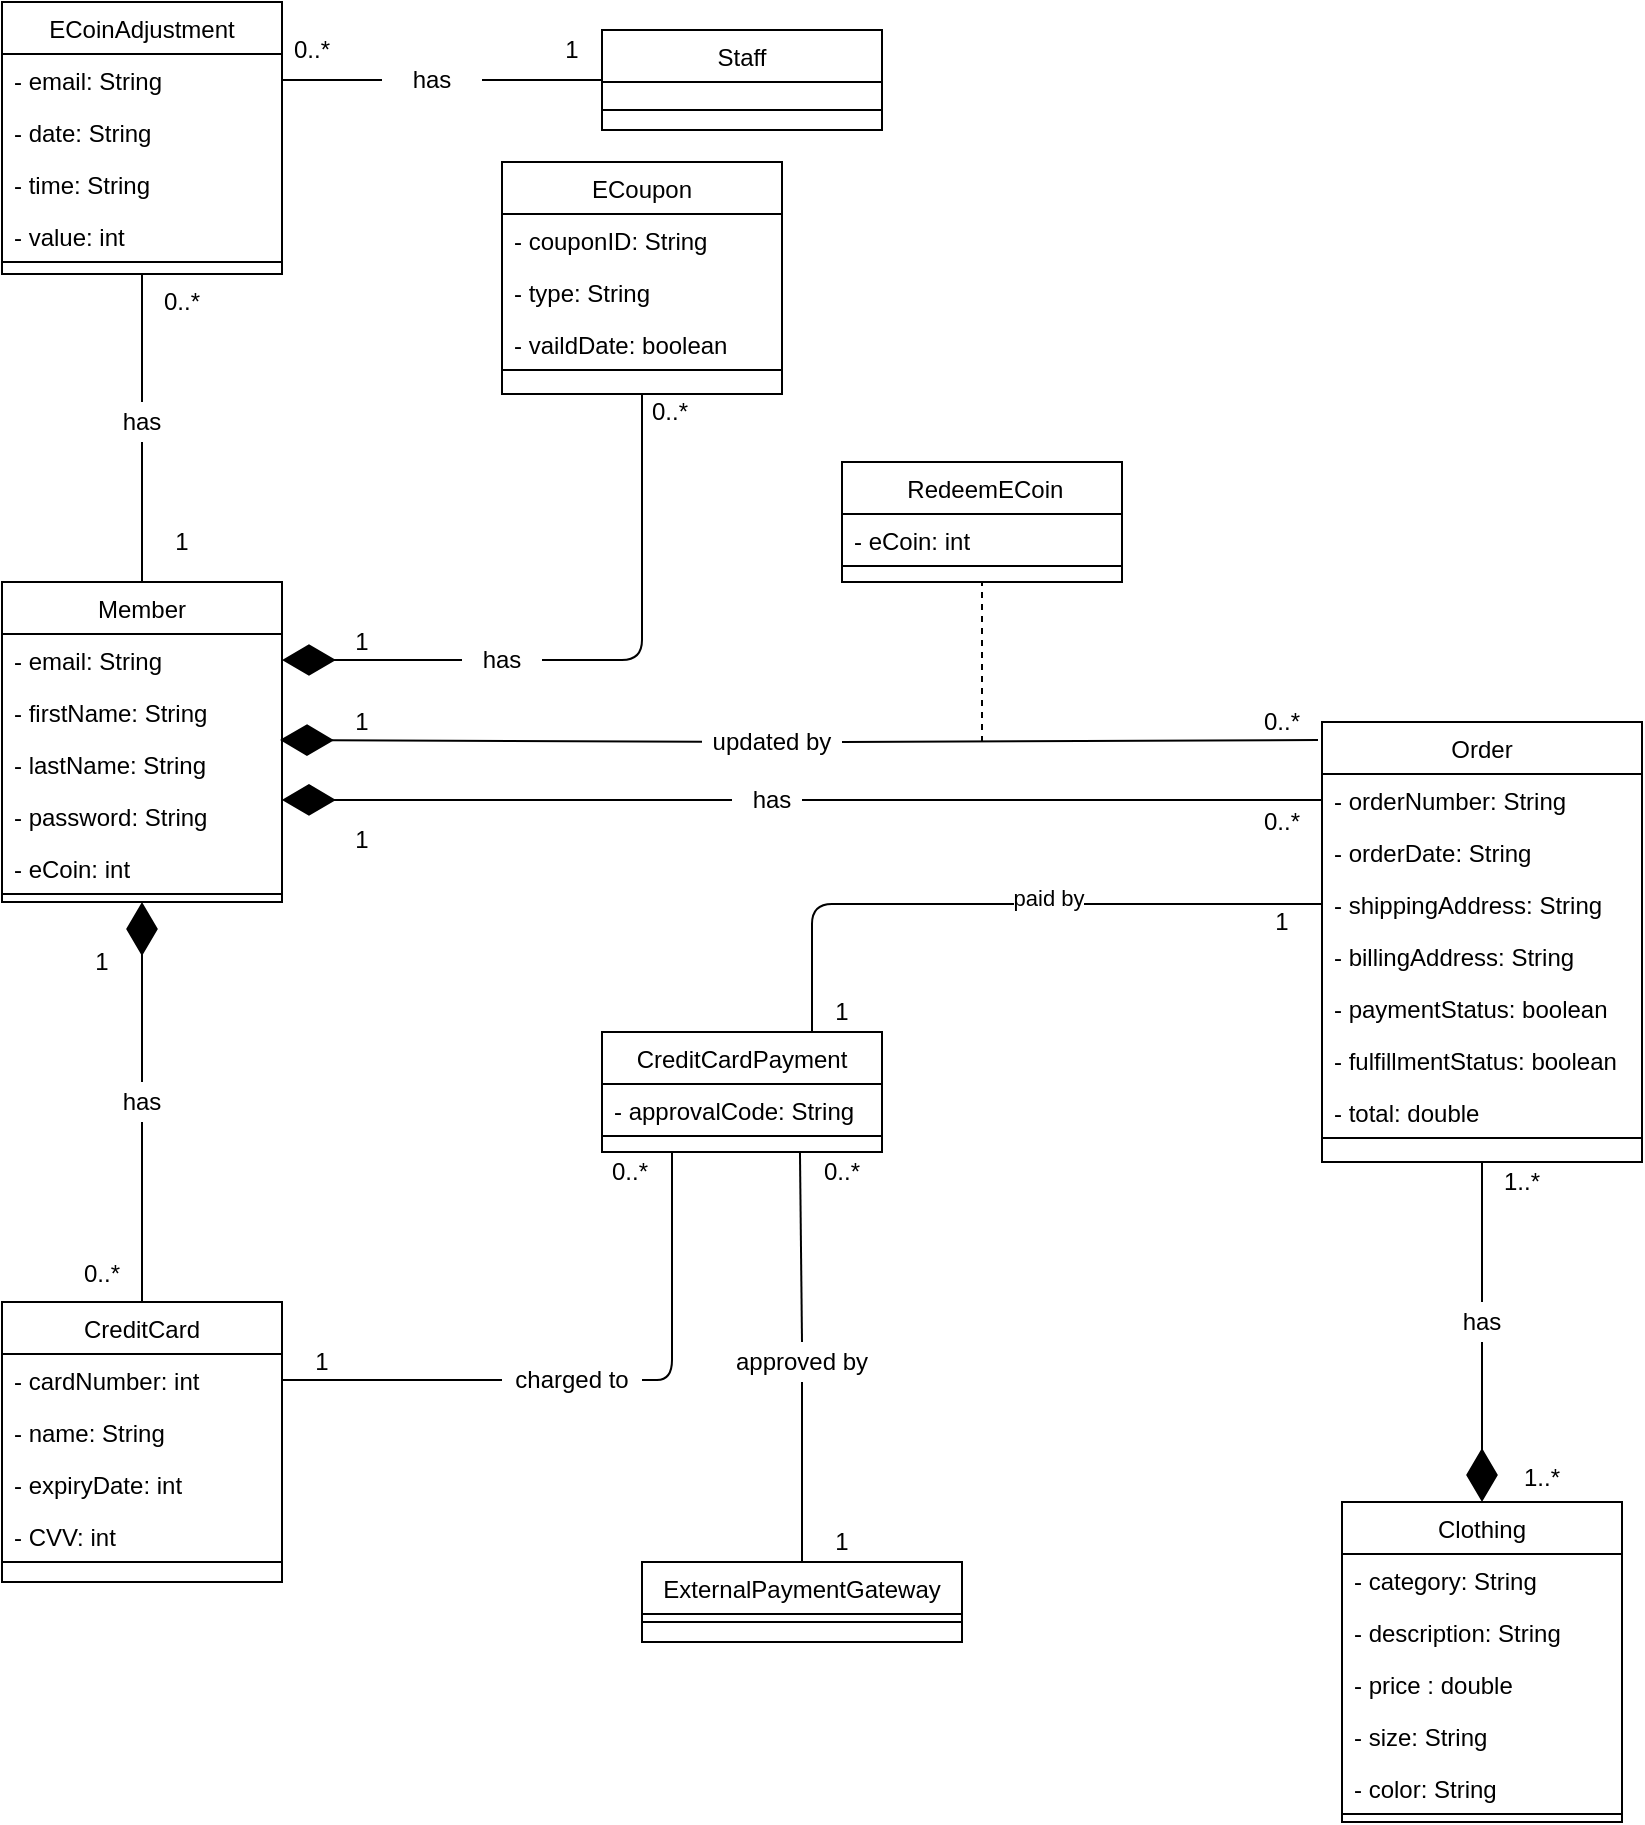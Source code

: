 <mxfile version="14.6.3" type="device"><diagram id="5SOPSlrmmYei23YDTZUL" name="Page-1"><mxGraphModel dx="967" dy="634" grid="1" gridSize="10" guides="1" tooltips="1" connect="1" arrows="1" fold="1" page="1" pageScale="1" pageWidth="827" pageHeight="1169" math="0" shadow="0"><root><mxCell id="0"/><mxCell id="1" parent="0"/><mxCell id="UYRxiyc4l-vHx6FM1Lmt-1" value="ECoinAdjustment" style="swimlane;fontStyle=0;childLayout=stackLayout;horizontal=1;startSize=26;fillColor=none;horizontalStack=0;resizeParent=1;resizeParentMax=0;resizeLast=0;collapsible=1;marginBottom=0;" parent="1" vertex="1"><mxGeometry x="80" y="70" width="140" height="136" as="geometry"/></mxCell><mxCell id="UYRxiyc4l-vHx6FM1Lmt-2" value="- email: String" style="text;strokeColor=none;fillColor=none;align=left;verticalAlign=top;spacingLeft=4;spacingRight=4;overflow=hidden;rotatable=0;points=[[0,0.5],[1,0.5]];portConstraint=eastwest;" parent="UYRxiyc4l-vHx6FM1Lmt-1" vertex="1"><mxGeometry y="26" width="140" height="26" as="geometry"/></mxCell><mxCell id="UYRxiyc4l-vHx6FM1Lmt-3" value="- date: String" style="text;strokeColor=none;fillColor=none;align=left;verticalAlign=top;spacingLeft=4;spacingRight=4;overflow=hidden;rotatable=0;points=[[0,0.5],[1,0.5]];portConstraint=eastwest;" parent="UYRxiyc4l-vHx6FM1Lmt-1" vertex="1"><mxGeometry y="52" width="140" height="26" as="geometry"/></mxCell><mxCell id="UYRxiyc4l-vHx6FM1Lmt-4" value="- time: String" style="text;strokeColor=none;fillColor=none;align=left;verticalAlign=top;spacingLeft=4;spacingRight=4;overflow=hidden;rotatable=0;points=[[0,0.5],[1,0.5]];portConstraint=eastwest;" parent="UYRxiyc4l-vHx6FM1Lmt-1" vertex="1"><mxGeometry y="78" width="140" height="26" as="geometry"/></mxCell><mxCell id="UYRxiyc4l-vHx6FM1Lmt-6" value="- value: int" style="text;strokeColor=none;fillColor=none;align=left;verticalAlign=top;spacingLeft=4;spacingRight=4;overflow=hidden;rotatable=0;points=[[0,0.5],[1,0.5]];portConstraint=eastwest;" parent="UYRxiyc4l-vHx6FM1Lmt-1" vertex="1"><mxGeometry y="104" width="140" height="26" as="geometry"/></mxCell><mxCell id="UYRxiyc4l-vHx6FM1Lmt-5" value="" style="html=1;" parent="UYRxiyc4l-vHx6FM1Lmt-1" vertex="1"><mxGeometry y="130" width="140" height="6" as="geometry"/></mxCell><mxCell id="UYRxiyc4l-vHx6FM1Lmt-11" value="Staff" style="swimlane;fontStyle=0;childLayout=stackLayout;horizontal=1;startSize=26;fillColor=none;horizontalStack=0;resizeParent=1;resizeParentMax=0;resizeLast=0;collapsible=1;marginBottom=0;" parent="1" vertex="1"><mxGeometry x="380" y="84" width="140" height="50" as="geometry"/></mxCell><mxCell id="UYRxiyc4l-vHx6FM1Lmt-15" value="" style="html=1;" parent="UYRxiyc4l-vHx6FM1Lmt-11" vertex="1"><mxGeometry y="26" width="140" height="14" as="geometry"/></mxCell><mxCell id="UYRxiyc4l-vHx6FM1Lmt-16" value="" style="html=1;" parent="UYRxiyc4l-vHx6FM1Lmt-11" vertex="1"><mxGeometry y="40" width="140" height="10" as="geometry"/></mxCell><mxCell id="UYRxiyc4l-vHx6FM1Lmt-17" value="ECoupon" style="swimlane;fontStyle=0;childLayout=stackLayout;horizontal=1;startSize=26;fillColor=none;horizontalStack=0;resizeParent=1;resizeParentMax=0;resizeLast=0;collapsible=1;marginBottom=0;" parent="1" vertex="1"><mxGeometry x="330" y="150" width="140" height="116" as="geometry"/></mxCell><mxCell id="UYRxiyc4l-vHx6FM1Lmt-18" value="- couponID: String" style="text;strokeColor=none;fillColor=none;align=left;verticalAlign=top;spacingLeft=4;spacingRight=4;overflow=hidden;rotatable=0;points=[[0,0.5],[1,0.5]];portConstraint=eastwest;" parent="UYRxiyc4l-vHx6FM1Lmt-17" vertex="1"><mxGeometry y="26" width="140" height="26" as="geometry"/></mxCell><mxCell id="UYRxiyc4l-vHx6FM1Lmt-19" value="- type: String" style="text;strokeColor=none;fillColor=none;align=left;verticalAlign=top;spacingLeft=4;spacingRight=4;overflow=hidden;rotatable=0;points=[[0,0.5],[1,0.5]];portConstraint=eastwest;" parent="UYRxiyc4l-vHx6FM1Lmt-17" vertex="1"><mxGeometry y="52" width="140" height="26" as="geometry"/></mxCell><mxCell id="Ou4ZHf2fbhUqPHN6Y77n-1" value="- vaildDate: boolean" style="text;strokeColor=none;fillColor=none;align=left;verticalAlign=top;spacingLeft=4;spacingRight=4;overflow=hidden;rotatable=0;points=[[0,0.5],[1,0.5]];portConstraint=eastwest;" vertex="1" parent="UYRxiyc4l-vHx6FM1Lmt-17"><mxGeometry y="78" width="140" height="26" as="geometry"/></mxCell><mxCell id="UYRxiyc4l-vHx6FM1Lmt-21" value="" style="html=1;" parent="UYRxiyc4l-vHx6FM1Lmt-17" vertex="1"><mxGeometry y="104" width="140" height="12" as="geometry"/></mxCell><mxCell id="UYRxiyc4l-vHx6FM1Lmt-22" value="Member" style="swimlane;fontStyle=0;childLayout=stackLayout;horizontal=1;startSize=26;fillColor=none;horizontalStack=0;resizeParent=1;resizeParentMax=0;resizeLast=0;collapsible=1;marginBottom=0;" parent="1" vertex="1"><mxGeometry x="80" y="360" width="140" height="160" as="geometry"/></mxCell><mxCell id="UYRxiyc4l-vHx6FM1Lmt-23" value="- email: String" style="text;strokeColor=none;fillColor=none;align=left;verticalAlign=top;spacingLeft=4;spacingRight=4;overflow=hidden;rotatable=0;points=[[0,0.5],[1,0.5]];portConstraint=eastwest;" parent="UYRxiyc4l-vHx6FM1Lmt-22" vertex="1"><mxGeometry y="26" width="140" height="26" as="geometry"/></mxCell><mxCell id="UYRxiyc4l-vHx6FM1Lmt-24" value="- firstName: String" style="text;strokeColor=none;fillColor=none;align=left;verticalAlign=top;spacingLeft=4;spacingRight=4;overflow=hidden;rotatable=0;points=[[0,0.5],[1,0.5]];portConstraint=eastwest;" parent="UYRxiyc4l-vHx6FM1Lmt-22" vertex="1"><mxGeometry y="52" width="140" height="26" as="geometry"/></mxCell><mxCell id="UYRxiyc4l-vHx6FM1Lmt-25" value="- lastName: String" style="text;strokeColor=none;fillColor=none;align=left;verticalAlign=top;spacingLeft=4;spacingRight=4;overflow=hidden;rotatable=0;points=[[0,0.5],[1,0.5]];portConstraint=eastwest;" parent="UYRxiyc4l-vHx6FM1Lmt-22" vertex="1"><mxGeometry y="78" width="140" height="26" as="geometry"/></mxCell><mxCell id="UYRxiyc4l-vHx6FM1Lmt-26" value="- password: String" style="text;strokeColor=none;fillColor=none;align=left;verticalAlign=top;spacingLeft=4;spacingRight=4;overflow=hidden;rotatable=0;points=[[0,0.5],[1,0.5]];portConstraint=eastwest;" parent="UYRxiyc4l-vHx6FM1Lmt-22" vertex="1"><mxGeometry y="104" width="140" height="26" as="geometry"/></mxCell><mxCell id="UYRxiyc4l-vHx6FM1Lmt-27" value="- eCoin: int" style="text;strokeColor=none;fillColor=none;align=left;verticalAlign=top;spacingLeft=4;spacingRight=4;overflow=hidden;rotatable=0;points=[[0,0.5],[1,0.5]];portConstraint=eastwest;" parent="UYRxiyc4l-vHx6FM1Lmt-22" vertex="1"><mxGeometry y="130" width="140" height="26" as="geometry"/></mxCell><mxCell id="UYRxiyc4l-vHx6FM1Lmt-28" value="" style="html=1;" parent="UYRxiyc4l-vHx6FM1Lmt-22" vertex="1"><mxGeometry y="156" width="140" height="4" as="geometry"/></mxCell><mxCell id="UYRxiyc4l-vHx6FM1Lmt-29" value=" RedeemECoin" style="swimlane;fontStyle=0;childLayout=stackLayout;horizontal=1;startSize=26;fillColor=none;horizontalStack=0;resizeParent=1;resizeParentMax=0;resizeLast=0;collapsible=1;marginBottom=0;" parent="1" vertex="1"><mxGeometry x="500" y="300" width="140" height="60" as="geometry"/></mxCell><mxCell id="UYRxiyc4l-vHx6FM1Lmt-30" value="- eCoin: int" style="text;strokeColor=none;fillColor=none;align=left;verticalAlign=top;spacingLeft=4;spacingRight=4;overflow=hidden;rotatable=0;points=[[0,0.5],[1,0.5]];portConstraint=eastwest;" parent="UYRxiyc4l-vHx6FM1Lmt-29" vertex="1"><mxGeometry y="26" width="140" height="26" as="geometry"/></mxCell><mxCell id="UYRxiyc4l-vHx6FM1Lmt-33" value="" style="html=1;" parent="UYRxiyc4l-vHx6FM1Lmt-29" vertex="1"><mxGeometry y="52" width="140" height="8" as="geometry"/></mxCell><mxCell id="UYRxiyc4l-vHx6FM1Lmt-34" value="Order" style="swimlane;fontStyle=0;childLayout=stackLayout;horizontal=1;startSize=26;fillColor=none;horizontalStack=0;resizeParent=1;resizeParentMax=0;resizeLast=0;collapsible=1;marginBottom=0;" parent="1" vertex="1"><mxGeometry x="740" y="430" width="160" height="220" as="geometry"/></mxCell><mxCell id="UYRxiyc4l-vHx6FM1Lmt-35" value="- orderNumber: String" style="text;strokeColor=none;fillColor=none;align=left;verticalAlign=top;spacingLeft=4;spacingRight=4;overflow=hidden;rotatable=0;points=[[0,0.5],[1,0.5]];portConstraint=eastwest;" parent="UYRxiyc4l-vHx6FM1Lmt-34" vertex="1"><mxGeometry y="26" width="160" height="26" as="geometry"/></mxCell><mxCell id="UYRxiyc4l-vHx6FM1Lmt-36" value="- orderDate: String" style="text;strokeColor=none;fillColor=none;align=left;verticalAlign=top;spacingLeft=4;spacingRight=4;overflow=hidden;rotatable=0;points=[[0,0.5],[1,0.5]];portConstraint=eastwest;" parent="UYRxiyc4l-vHx6FM1Lmt-34" vertex="1"><mxGeometry y="52" width="160" height="26" as="geometry"/></mxCell><mxCell id="UYRxiyc4l-vHx6FM1Lmt-37" value="- shippingAddress: String" style="text;strokeColor=none;fillColor=none;align=left;verticalAlign=top;spacingLeft=4;spacingRight=4;overflow=hidden;rotatable=0;points=[[0,0.5],[1,0.5]];portConstraint=eastwest;" parent="UYRxiyc4l-vHx6FM1Lmt-34" vertex="1"><mxGeometry y="78" width="160" height="26" as="geometry"/></mxCell><mxCell id="UYRxiyc4l-vHx6FM1Lmt-38" value="- billingAddress: String" style="text;strokeColor=none;fillColor=none;align=left;verticalAlign=top;spacingLeft=4;spacingRight=4;overflow=hidden;rotatable=0;points=[[0,0.5],[1,0.5]];portConstraint=eastwest;" parent="UYRxiyc4l-vHx6FM1Lmt-34" vertex="1"><mxGeometry y="104" width="160" height="26" as="geometry"/></mxCell><mxCell id="UYRxiyc4l-vHx6FM1Lmt-39" value="- paymentStatus: boolean" style="text;strokeColor=none;fillColor=none;align=left;verticalAlign=top;spacingLeft=4;spacingRight=4;overflow=hidden;rotatable=0;points=[[0,0.5],[1,0.5]];portConstraint=eastwest;" parent="UYRxiyc4l-vHx6FM1Lmt-34" vertex="1"><mxGeometry y="130" width="160" height="26" as="geometry"/></mxCell><mxCell id="UYRxiyc4l-vHx6FM1Lmt-40" value="- fulfillmentStatus: boolean" style="text;strokeColor=none;fillColor=none;align=left;verticalAlign=top;spacingLeft=4;spacingRight=4;overflow=hidden;rotatable=0;points=[[0,0.5],[1,0.5]];portConstraint=eastwest;" parent="UYRxiyc4l-vHx6FM1Lmt-34" vertex="1"><mxGeometry y="156" width="160" height="26" as="geometry"/></mxCell><mxCell id="UYRxiyc4l-vHx6FM1Lmt-41" value="- total: double" style="text;strokeColor=none;fillColor=none;align=left;verticalAlign=top;spacingLeft=4;spacingRight=4;overflow=hidden;rotatable=0;points=[[0,0.5],[1,0.5]];portConstraint=eastwest;" parent="UYRxiyc4l-vHx6FM1Lmt-34" vertex="1"><mxGeometry y="182" width="160" height="26" as="geometry"/></mxCell><mxCell id="UYRxiyc4l-vHx6FM1Lmt-42" value="" style="html=1;" parent="UYRxiyc4l-vHx6FM1Lmt-34" vertex="1"><mxGeometry y="208" width="160" height="12" as="geometry"/></mxCell><mxCell id="UYRxiyc4l-vHx6FM1Lmt-43" value="CreditCardPayment" style="swimlane;fontStyle=0;childLayout=stackLayout;horizontal=1;startSize=26;fillColor=none;horizontalStack=0;resizeParent=1;resizeParentMax=0;resizeLast=0;collapsible=1;marginBottom=0;" parent="1" vertex="1"><mxGeometry x="380" y="585" width="140" height="60" as="geometry"/></mxCell><mxCell id="UYRxiyc4l-vHx6FM1Lmt-44" value="- approvalCode: String" style="text;strokeColor=none;fillColor=none;align=left;verticalAlign=top;spacingLeft=4;spacingRight=4;overflow=hidden;rotatable=0;points=[[0,0.5],[1,0.5]];portConstraint=eastwest;" parent="UYRxiyc4l-vHx6FM1Lmt-43" vertex="1"><mxGeometry y="26" width="140" height="26" as="geometry"/></mxCell><mxCell id="UYRxiyc4l-vHx6FM1Lmt-47" value="" style="html=1;" parent="UYRxiyc4l-vHx6FM1Lmt-43" vertex="1"><mxGeometry y="52" width="140" height="8" as="geometry"/></mxCell><mxCell id="UYRxiyc4l-vHx6FM1Lmt-48" value="CreditCard" style="swimlane;fontStyle=0;childLayout=stackLayout;horizontal=1;startSize=26;fillColor=none;horizontalStack=0;resizeParent=1;resizeParentMax=0;resizeLast=0;collapsible=1;marginBottom=0;" parent="1" vertex="1"><mxGeometry x="80" y="720" width="140" height="140" as="geometry"/></mxCell><mxCell id="UYRxiyc4l-vHx6FM1Lmt-49" value="- cardNumber: int" style="text;strokeColor=none;fillColor=none;align=left;verticalAlign=top;spacingLeft=4;spacingRight=4;overflow=hidden;rotatable=0;points=[[0,0.5],[1,0.5]];portConstraint=eastwest;" parent="UYRxiyc4l-vHx6FM1Lmt-48" vertex="1"><mxGeometry y="26" width="140" height="26" as="geometry"/></mxCell><mxCell id="UYRxiyc4l-vHx6FM1Lmt-50" value="- name: String" style="text;strokeColor=none;fillColor=none;align=left;verticalAlign=top;spacingLeft=4;spacingRight=4;overflow=hidden;rotatable=0;points=[[0,0.5],[1,0.5]];portConstraint=eastwest;" parent="UYRxiyc4l-vHx6FM1Lmt-48" vertex="1"><mxGeometry y="52" width="140" height="26" as="geometry"/></mxCell><mxCell id="UYRxiyc4l-vHx6FM1Lmt-51" value="- expiryDate: int" style="text;strokeColor=none;fillColor=none;align=left;verticalAlign=top;spacingLeft=4;spacingRight=4;overflow=hidden;rotatable=0;points=[[0,0.5],[1,0.5]];portConstraint=eastwest;" parent="UYRxiyc4l-vHx6FM1Lmt-48" vertex="1"><mxGeometry y="78" width="140" height="26" as="geometry"/></mxCell><mxCell id="UYRxiyc4l-vHx6FM1Lmt-52" value="- CVV: int" style="text;strokeColor=none;fillColor=none;align=left;verticalAlign=top;spacingLeft=4;spacingRight=4;overflow=hidden;rotatable=0;points=[[0,0.5],[1,0.5]];portConstraint=eastwest;" parent="UYRxiyc4l-vHx6FM1Lmt-48" vertex="1"><mxGeometry y="104" width="140" height="26" as="geometry"/></mxCell><mxCell id="UYRxiyc4l-vHx6FM1Lmt-53" value="" style="html=1;" parent="UYRxiyc4l-vHx6FM1Lmt-48" vertex="1"><mxGeometry y="130" width="140" height="10" as="geometry"/></mxCell><mxCell id="UYRxiyc4l-vHx6FM1Lmt-54" value="Clothing" style="swimlane;fontStyle=0;childLayout=stackLayout;horizontal=1;startSize=26;fillColor=none;horizontalStack=0;resizeParent=1;resizeParentMax=0;resizeLast=0;collapsible=1;marginBottom=0;" parent="1" vertex="1"><mxGeometry x="750" y="820" width="140" height="160" as="geometry"/></mxCell><mxCell id="UYRxiyc4l-vHx6FM1Lmt-55" value="- category: String" style="text;strokeColor=none;fillColor=none;align=left;verticalAlign=top;spacingLeft=4;spacingRight=4;overflow=hidden;rotatable=0;points=[[0,0.5],[1,0.5]];portConstraint=eastwest;" parent="UYRxiyc4l-vHx6FM1Lmt-54" vertex="1"><mxGeometry y="26" width="140" height="26" as="geometry"/></mxCell><mxCell id="UYRxiyc4l-vHx6FM1Lmt-56" value="- description: String" style="text;strokeColor=none;fillColor=none;align=left;verticalAlign=top;spacingLeft=4;spacingRight=4;overflow=hidden;rotatable=0;points=[[0,0.5],[1,0.5]];portConstraint=eastwest;" parent="UYRxiyc4l-vHx6FM1Lmt-54" vertex="1"><mxGeometry y="52" width="140" height="26" as="geometry"/></mxCell><mxCell id="UYRxiyc4l-vHx6FM1Lmt-57" value="- price : double" style="text;strokeColor=none;fillColor=none;align=left;verticalAlign=top;spacingLeft=4;spacingRight=4;overflow=hidden;rotatable=0;points=[[0,0.5],[1,0.5]];portConstraint=eastwest;" parent="UYRxiyc4l-vHx6FM1Lmt-54" vertex="1"><mxGeometry y="78" width="140" height="26" as="geometry"/></mxCell><mxCell id="UYRxiyc4l-vHx6FM1Lmt-58" value="- size: String" style="text;strokeColor=none;fillColor=none;align=left;verticalAlign=top;spacingLeft=4;spacingRight=4;overflow=hidden;rotatable=0;points=[[0,0.5],[1,0.5]];portConstraint=eastwest;" parent="UYRxiyc4l-vHx6FM1Lmt-54" vertex="1"><mxGeometry y="104" width="140" height="26" as="geometry"/></mxCell><mxCell id="UYRxiyc4l-vHx6FM1Lmt-59" value="- color: String" style="text;strokeColor=none;fillColor=none;align=left;verticalAlign=top;spacingLeft=4;spacingRight=4;overflow=hidden;rotatable=0;points=[[0,0.5],[1,0.5]];portConstraint=eastwest;" parent="UYRxiyc4l-vHx6FM1Lmt-54" vertex="1"><mxGeometry y="130" width="140" height="26" as="geometry"/></mxCell><mxCell id="UYRxiyc4l-vHx6FM1Lmt-60" value="" style="html=1;" parent="UYRxiyc4l-vHx6FM1Lmt-54" vertex="1"><mxGeometry y="156" width="140" height="4" as="geometry"/></mxCell><mxCell id="UYRxiyc4l-vHx6FM1Lmt-61" value="ExternalPaymentGateway" style="swimlane;fontStyle=0;childLayout=stackLayout;horizontal=1;startSize=26;fillColor=none;horizontalStack=0;resizeParent=1;resizeParentMax=0;resizeLast=0;collapsible=1;marginBottom=0;" parent="1" vertex="1"><mxGeometry x="400" y="850" width="160" height="40" as="geometry"/></mxCell><mxCell id="UYRxiyc4l-vHx6FM1Lmt-65" value="" style="html=1;" parent="UYRxiyc4l-vHx6FM1Lmt-61" vertex="1"><mxGeometry y="26" width="160" height="4" as="geometry"/></mxCell><mxCell id="UYRxiyc4l-vHx6FM1Lmt-66" value="" style="html=1;" parent="UYRxiyc4l-vHx6FM1Lmt-61" vertex="1"><mxGeometry y="30" width="160" height="10" as="geometry"/></mxCell><mxCell id="UYRxiyc4l-vHx6FM1Lmt-67" value="" style="endArrow=none;html=1;entryX=0;entryY=0.5;entryDx=0;entryDy=0;exitX=1;exitY=0.5;exitDx=0;exitDy=0;startArrow=none;" parent="1" source="UYRxiyc4l-vHx6FM1Lmt-68" target="UYRxiyc4l-vHx6FM1Lmt-11" edge="1"><mxGeometry width="50" height="50" relative="1" as="geometry"><mxPoint x="260" y="130" as="sourcePoint"/><mxPoint x="310" y="80" as="targetPoint"/></mxGeometry></mxCell><mxCell id="UYRxiyc4l-vHx6FM1Lmt-69" value="1" style="text;html=1;strokeColor=none;fillColor=none;align=center;verticalAlign=middle;whiteSpace=wrap;rounded=0;" parent="1" vertex="1"><mxGeometry x="350" y="84" width="30" height="20" as="geometry"/></mxCell><mxCell id="UYRxiyc4l-vHx6FM1Lmt-70" value="0..*" style="text;html=1;strokeColor=none;fillColor=none;align=center;verticalAlign=middle;whiteSpace=wrap;rounded=0;" parent="1" vertex="1"><mxGeometry x="220" y="84" width="30" height="20" as="geometry"/></mxCell><mxCell id="UYRxiyc4l-vHx6FM1Lmt-71" value="" style="endArrow=none;html=1;entryX=0.5;entryY=1;entryDx=0;entryDy=0;exitX=0.5;exitY=0;exitDx=0;exitDy=0;startArrow=none;" parent="1" source="UYRxiyc4l-vHx6FM1Lmt-72" target="UYRxiyc4l-vHx6FM1Lmt-5" edge="1"><mxGeometry width="50" height="50" relative="1" as="geometry"><mxPoint x="110" y="320" as="sourcePoint"/><mxPoint x="160" y="270" as="targetPoint"/></mxGeometry></mxCell><mxCell id="UYRxiyc4l-vHx6FM1Lmt-73" value="0..*" style="text;html=1;strokeColor=none;fillColor=none;align=center;verticalAlign=middle;whiteSpace=wrap;rounded=0;" parent="1" vertex="1"><mxGeometry x="150" y="210" width="40" height="20" as="geometry"/></mxCell><mxCell id="UYRxiyc4l-vHx6FM1Lmt-74" value="1" style="text;html=1;strokeColor=none;fillColor=none;align=center;verticalAlign=middle;whiteSpace=wrap;rounded=0;" parent="1" vertex="1"><mxGeometry x="150" y="330" width="40" height="20" as="geometry"/></mxCell><mxCell id="UYRxiyc4l-vHx6FM1Lmt-76" value="" style="endArrow=none;html=1;startArrow=none;startFill=0;edgeStyle=orthogonalEdgeStyle;entryX=0.5;entryY=1;entryDx=0;entryDy=0;" parent="1" source="UYRxiyc4l-vHx6FM1Lmt-77" target="UYRxiyc4l-vHx6FM1Lmt-21" edge="1"><mxGeometry width="50" height="50" relative="1" as="geometry"><mxPoint x="270" y="430" as="sourcePoint"/><mxPoint x="390" y="280" as="targetPoint"/><Array as="points"><mxPoint x="400" y="399"/></Array></mxGeometry></mxCell><mxCell id="UYRxiyc4l-vHx6FM1Lmt-78" value="0..*" style="text;html=1;strokeColor=none;fillColor=none;align=center;verticalAlign=middle;whiteSpace=wrap;rounded=0;" parent="1" vertex="1"><mxGeometry x="394" y="265" width="40" height="20" as="geometry"/></mxCell><mxCell id="UYRxiyc4l-vHx6FM1Lmt-79" value="1" style="text;html=1;strokeColor=none;fillColor=none;align=center;verticalAlign=middle;whiteSpace=wrap;rounded=0;" parent="1" vertex="1"><mxGeometry x="240" y="380" width="40" height="20" as="geometry"/></mxCell><mxCell id="UYRxiyc4l-vHx6FM1Lmt-80" value="" style="endArrow=diamondThin;endFill=1;endSize=24;html=1;entryX=0.5;entryY=1;entryDx=0;entryDy=0;exitX=0.5;exitY=0;exitDx=0;exitDy=0;startArrow=none;" parent="1" source="UYRxiyc4l-vHx6FM1Lmt-83" target="UYRxiyc4l-vHx6FM1Lmt-22" edge="1"><mxGeometry width="160" relative="1" as="geometry"><mxPoint x="110" y="610" as="sourcePoint"/><mxPoint x="270" y="610" as="targetPoint"/></mxGeometry></mxCell><mxCell id="UYRxiyc4l-vHx6FM1Lmt-81" value="1" style="text;html=1;strokeColor=none;fillColor=none;align=center;verticalAlign=middle;whiteSpace=wrap;rounded=0;" parent="1" vertex="1"><mxGeometry x="110" y="540" width="40" height="20" as="geometry"/></mxCell><mxCell id="UYRxiyc4l-vHx6FM1Lmt-82" value="0..*" style="text;html=1;strokeColor=none;fillColor=none;align=center;verticalAlign=middle;whiteSpace=wrap;rounded=0;" parent="1" vertex="1"><mxGeometry x="110" y="696" width="40" height="20" as="geometry"/></mxCell><mxCell id="UYRxiyc4l-vHx6FM1Lmt-83" value="has" style="text;html=1;strokeColor=none;fillColor=none;align=center;verticalAlign=middle;whiteSpace=wrap;rounded=0;" parent="1" vertex="1"><mxGeometry x="130" y="610" width="40" height="20" as="geometry"/></mxCell><mxCell id="UYRxiyc4l-vHx6FM1Lmt-84" value="" style="endArrow=none;endFill=1;endSize=24;html=1;entryX=0.5;entryY=1;entryDx=0;entryDy=0;exitX=0.5;exitY=0;exitDx=0;exitDy=0;" parent="1" source="UYRxiyc4l-vHx6FM1Lmt-48" target="UYRxiyc4l-vHx6FM1Lmt-83" edge="1"><mxGeometry width="160" relative="1" as="geometry"><mxPoint x="150" y="720" as="sourcePoint"/><mxPoint x="150" y="520" as="targetPoint"/></mxGeometry></mxCell><mxCell id="UYRxiyc4l-vHx6FM1Lmt-77" value="has" style="text;html=1;strokeColor=none;fillColor=none;align=center;verticalAlign=middle;whiteSpace=wrap;rounded=0;" parent="1" vertex="1"><mxGeometry x="310" y="389" width="40" height="20" as="geometry"/></mxCell><mxCell id="UYRxiyc4l-vHx6FM1Lmt-68" value="has" style="text;html=1;strokeColor=none;fillColor=none;align=center;verticalAlign=middle;whiteSpace=wrap;rounded=0;" parent="1" vertex="1"><mxGeometry x="270" y="99" width="50" height="20" as="geometry"/></mxCell><mxCell id="UYRxiyc4l-vHx6FM1Lmt-87" value="" style="endArrow=none;html=1;entryX=0;entryY=0.5;entryDx=0;entryDy=0;exitX=1;exitY=0.5;exitDx=0;exitDy=0;" parent="1" source="UYRxiyc4l-vHx6FM1Lmt-2" target="UYRxiyc4l-vHx6FM1Lmt-68" edge="1"><mxGeometry width="50" height="50" relative="1" as="geometry"><mxPoint x="220" y="109" as="sourcePoint"/><mxPoint x="380" y="109" as="targetPoint"/></mxGeometry></mxCell><mxCell id="UYRxiyc4l-vHx6FM1Lmt-88" value="" style="endArrow=none;html=1;edgeStyle=orthogonalEdgeStyle;entryX=0.25;entryY=1;entryDx=0;entryDy=0;exitX=1;exitY=0.5;exitDx=0;exitDy=0;startArrow=none;" parent="1" source="UYRxiyc4l-vHx6FM1Lmt-92" target="UYRxiyc4l-vHx6FM1Lmt-47" edge="1"><mxGeometry width="50" height="50" relative="1" as="geometry"><mxPoint x="300" y="780" as="sourcePoint"/><mxPoint x="350" y="730" as="targetPoint"/></mxGeometry></mxCell><mxCell id="UYRxiyc4l-vHx6FM1Lmt-90" value="1" style="text;html=1;strokeColor=none;fillColor=none;align=center;verticalAlign=middle;whiteSpace=wrap;rounded=0;" parent="1" vertex="1"><mxGeometry x="220" y="740" width="40" height="20" as="geometry"/></mxCell><mxCell id="UYRxiyc4l-vHx6FM1Lmt-91" value="0..*" style="text;html=1;strokeColor=none;fillColor=none;align=center;verticalAlign=middle;whiteSpace=wrap;rounded=0;" parent="1" vertex="1"><mxGeometry x="374" y="645" width="40" height="20" as="geometry"/></mxCell><mxCell id="UYRxiyc4l-vHx6FM1Lmt-92" value="charged to" style="text;html=1;strokeColor=none;fillColor=none;align=center;verticalAlign=middle;whiteSpace=wrap;rounded=0;" parent="1" vertex="1"><mxGeometry x="330" y="749" width="70" height="20" as="geometry"/></mxCell><mxCell id="UYRxiyc4l-vHx6FM1Lmt-93" value="" style="endArrow=none;html=1;edgeStyle=orthogonalEdgeStyle;exitX=1;exitY=0.5;exitDx=0;exitDy=0;" parent="1" source="UYRxiyc4l-vHx6FM1Lmt-49" edge="1"><mxGeometry width="50" height="50" relative="1" as="geometry"><mxPoint x="220" y="759" as="sourcePoint"/><mxPoint x="330" y="759" as="targetPoint"/><Array as="points"><mxPoint x="330" y="759"/></Array></mxGeometry></mxCell><mxCell id="UYRxiyc4l-vHx6FM1Lmt-94" value="" style="endArrow=none;html=1;entryX=0.707;entryY=1;entryDx=0;entryDy=0;exitX=0.5;exitY=0;exitDx=0;exitDy=0;entryPerimeter=0;startArrow=none;" parent="1" source="UYRxiyc4l-vHx6FM1Lmt-97" target="UYRxiyc4l-vHx6FM1Lmt-47" edge="1"><mxGeometry width="50" height="50" relative="1" as="geometry"><mxPoint x="460" y="800" as="sourcePoint"/><mxPoint x="510" y="750" as="targetPoint"/></mxGeometry></mxCell><mxCell id="UYRxiyc4l-vHx6FM1Lmt-95" value="0..*" style="text;html=1;strokeColor=none;fillColor=none;align=center;verticalAlign=middle;whiteSpace=wrap;rounded=0;" parent="1" vertex="1"><mxGeometry x="480" y="645" width="40" height="20" as="geometry"/></mxCell><mxCell id="UYRxiyc4l-vHx6FM1Lmt-96" value="1" style="text;html=1;strokeColor=none;fillColor=none;align=center;verticalAlign=middle;whiteSpace=wrap;rounded=0;" parent="1" vertex="1"><mxGeometry x="480" y="830" width="40" height="20" as="geometry"/></mxCell><mxCell id="UYRxiyc4l-vHx6FM1Lmt-97" value="approved by" style="text;html=1;strokeColor=none;fillColor=none;align=center;verticalAlign=middle;whiteSpace=wrap;rounded=0;" parent="1" vertex="1"><mxGeometry x="445" y="740" width="70" height="20" as="geometry"/></mxCell><mxCell id="UYRxiyc4l-vHx6FM1Lmt-98" value="" style="endArrow=none;html=1;entryX=0.5;entryY=1;entryDx=0;entryDy=0;exitX=0.5;exitY=0;exitDx=0;exitDy=0;" parent="1" source="UYRxiyc4l-vHx6FM1Lmt-61" target="UYRxiyc4l-vHx6FM1Lmt-97" edge="1"><mxGeometry width="50" height="50" relative="1" as="geometry"><mxPoint x="480" y="850" as="sourcePoint"/><mxPoint x="478.98" y="645" as="targetPoint"/></mxGeometry></mxCell><mxCell id="UYRxiyc4l-vHx6FM1Lmt-99" value="" style="endArrow=diamondThin;endFill=1;endSize=24;html=1;targetPerimeterSpacing=0;strokeWidth=1;entryX=1;entryY=0.5;entryDx=0;entryDy=0;exitX=0;exitY=0.5;exitDx=0;exitDy=0;" parent="1" source="UYRxiyc4l-vHx6FM1Lmt-77" target="UYRxiyc4l-vHx6FM1Lmt-23" edge="1"><mxGeometry width="160" relative="1" as="geometry"><mxPoint x="240" y="420" as="sourcePoint"/><mxPoint x="400" y="420" as="targetPoint"/></mxGeometry></mxCell><mxCell id="UYRxiyc4l-vHx6FM1Lmt-100" value="" style="endArrow=none;html=1;endSize=6;targetPerimeterSpacing=0;strokeWidth=1;edgeStyle=orthogonalEdgeStyle;exitX=0.75;exitY=0;exitDx=0;exitDy=0;entryX=0;entryY=0.5;entryDx=0;entryDy=0;" parent="1" source="UYRxiyc4l-vHx6FM1Lmt-43" target="UYRxiyc4l-vHx6FM1Lmt-37" edge="1"><mxGeometry width="50" height="50" relative="1" as="geometry"><mxPoint x="500" y="570" as="sourcePoint"/><mxPoint x="650" y="525" as="targetPoint"/><Array as="points"><mxPoint x="485" y="521"/></Array></mxGeometry></mxCell><mxCell id="UYRxiyc4l-vHx6FM1Lmt-101" value="paid by" style="edgeLabel;html=1;align=center;verticalAlign=middle;resizable=0;points=[];" parent="UYRxiyc4l-vHx6FM1Lmt-100" vertex="1" connectable="0"><mxGeometry x="0.14" y="3" relative="1" as="geometry"><mxPoint as="offset"/></mxGeometry></mxCell><mxCell id="UYRxiyc4l-vHx6FM1Lmt-102" value="1" style="text;html=1;strokeColor=none;fillColor=none;align=center;verticalAlign=middle;whiteSpace=wrap;rounded=0;" parent="1" vertex="1"><mxGeometry x="480" y="565" width="40" height="20" as="geometry"/></mxCell><mxCell id="UYRxiyc4l-vHx6FM1Lmt-103" value="1" style="text;html=1;strokeColor=none;fillColor=none;align=center;verticalAlign=middle;whiteSpace=wrap;rounded=0;" parent="1" vertex="1"><mxGeometry x="700" y="520" width="40" height="20" as="geometry"/></mxCell><mxCell id="UYRxiyc4l-vHx6FM1Lmt-104" value="" style="endArrow=diamondThin;endFill=1;endSize=24;html=1;targetPerimeterSpacing=0;strokeWidth=1;entryX=0.5;entryY=0;entryDx=0;entryDy=0;startArrow=none;" parent="1" source="UYRxiyc4l-vHx6FM1Lmt-105" target="UYRxiyc4l-vHx6FM1Lmt-54" edge="1"><mxGeometry width="160" relative="1" as="geometry"><mxPoint x="820" y="650" as="sourcePoint"/><mxPoint x="930" y="700" as="targetPoint"/></mxGeometry></mxCell><mxCell id="UYRxiyc4l-vHx6FM1Lmt-105" value="has" style="text;html=1;strokeColor=none;fillColor=none;align=center;verticalAlign=middle;whiteSpace=wrap;rounded=0;" parent="1" vertex="1"><mxGeometry x="800" y="720" width="40" height="20" as="geometry"/></mxCell><mxCell id="UYRxiyc4l-vHx6FM1Lmt-106" value="" style="endArrow=none;endFill=1;endSize=24;html=1;strokeWidth=1;entryX=0.5;entryY=0;entryDx=0;entryDy=0;" parent="1" target="UYRxiyc4l-vHx6FM1Lmt-105" edge="1"><mxGeometry width="160" relative="1" as="geometry"><mxPoint x="820" y="650" as="sourcePoint"/><mxPoint x="820" y="820" as="targetPoint"/></mxGeometry></mxCell><mxCell id="UYRxiyc4l-vHx6FM1Lmt-107" value="1..*" style="text;html=1;strokeColor=none;fillColor=none;align=center;verticalAlign=middle;whiteSpace=wrap;rounded=0;" parent="1" vertex="1"><mxGeometry x="830" y="798" width="40" height="20" as="geometry"/></mxCell><mxCell id="UYRxiyc4l-vHx6FM1Lmt-108" value="1..*" style="text;html=1;strokeColor=none;fillColor=none;align=center;verticalAlign=middle;whiteSpace=wrap;rounded=0;" parent="1" vertex="1"><mxGeometry x="820" y="650" width="40" height="20" as="geometry"/></mxCell><mxCell id="UYRxiyc4l-vHx6FM1Lmt-109" value="" style="endArrow=diamondThin;endFill=1;endSize=24;html=1;targetPerimeterSpacing=0;strokeWidth=1;exitX=0;exitY=0.5;exitDx=0;exitDy=0;entryX=1;entryY=1.192;entryDx=0;entryDy=0;entryPerimeter=0;startArrow=none;" parent="1" source="UYRxiyc4l-vHx6FM1Lmt-110" target="UYRxiyc4l-vHx6FM1Lmt-25" edge="1"><mxGeometry width="160" relative="1" as="geometry"><mxPoint x="340" y="480" as="sourcePoint"/><mxPoint x="500" y="480" as="targetPoint"/></mxGeometry></mxCell><mxCell id="UYRxiyc4l-vHx6FM1Lmt-110" value="has" style="text;html=1;strokeColor=none;fillColor=none;align=center;verticalAlign=middle;whiteSpace=wrap;rounded=0;" parent="1" vertex="1"><mxGeometry x="445" y="459" width="40" height="20" as="geometry"/></mxCell><mxCell id="UYRxiyc4l-vHx6FM1Lmt-111" value="" style="endArrow=none;endFill=1;endSize=24;html=1;strokeWidth=1;exitX=0;exitY=0.5;exitDx=0;exitDy=0;" parent="1" source="UYRxiyc4l-vHx6FM1Lmt-35" edge="1"><mxGeometry width="160" relative="1" as="geometry"><mxPoint x="740" y="469" as="sourcePoint"/><mxPoint x="480" y="469" as="targetPoint"/></mxGeometry></mxCell><mxCell id="UYRxiyc4l-vHx6FM1Lmt-112" value="1" style="text;html=1;strokeColor=none;fillColor=none;align=center;verticalAlign=middle;whiteSpace=wrap;rounded=0;" parent="1" vertex="1"><mxGeometry x="240" y="479" width="40" height="20" as="geometry"/></mxCell><mxCell id="UYRxiyc4l-vHx6FM1Lmt-113" value="0..*" style="text;html=1;strokeColor=none;fillColor=none;align=center;verticalAlign=middle;whiteSpace=wrap;rounded=0;" parent="1" vertex="1"><mxGeometry x="700" y="470" width="40" height="20" as="geometry"/></mxCell><mxCell id="UYRxiyc4l-vHx6FM1Lmt-114" value="" style="endArrow=diamondThin;endFill=1;endSize=24;html=1;targetPerimeterSpacing=0;strokeWidth=1;entryX=0.993;entryY=0.038;entryDx=0;entryDy=0;entryPerimeter=0;startArrow=none;" parent="1" source="UYRxiyc4l-vHx6FM1Lmt-115" target="UYRxiyc4l-vHx6FM1Lmt-25" edge="1"><mxGeometry width="160" relative="1" as="geometry"><mxPoint x="738" y="439" as="sourcePoint"/><mxPoint x="630" y="430" as="targetPoint"/><Array as="points"/></mxGeometry></mxCell><mxCell id="UYRxiyc4l-vHx6FM1Lmt-115" value="updated by" style="text;html=1;strokeColor=none;fillColor=none;align=center;verticalAlign=middle;whiteSpace=wrap;rounded=0;" parent="1" vertex="1"><mxGeometry x="430" y="430" width="70" height="20" as="geometry"/></mxCell><mxCell id="UYRxiyc4l-vHx6FM1Lmt-116" value="" style="endArrow=none;endFill=1;endSize=24;html=1;strokeWidth=1;entryX=1;entryY=0.5;entryDx=0;entryDy=0;" parent="1" target="UYRxiyc4l-vHx6FM1Lmt-115" edge="1"><mxGeometry width="160" relative="1" as="geometry"><mxPoint x="738" y="439" as="sourcePoint"/><mxPoint x="219.02" y="438.988" as="targetPoint"/><Array as="points"/></mxGeometry></mxCell><mxCell id="UYRxiyc4l-vHx6FM1Lmt-117" value="1" style="text;html=1;strokeColor=none;fillColor=none;align=center;verticalAlign=middle;whiteSpace=wrap;rounded=0;" parent="1" vertex="1"><mxGeometry x="240" y="420" width="40" height="20" as="geometry"/></mxCell><mxCell id="UYRxiyc4l-vHx6FM1Lmt-118" value="0..*" style="text;html=1;strokeColor=none;fillColor=none;align=center;verticalAlign=middle;whiteSpace=wrap;rounded=0;" parent="1" vertex="1"><mxGeometry x="700" y="420" width="40" height="20" as="geometry"/></mxCell><mxCell id="UYRxiyc4l-vHx6FM1Lmt-72" value="has" style="text;html=1;strokeColor=none;fillColor=none;align=center;verticalAlign=middle;whiteSpace=wrap;rounded=0;" parent="1" vertex="1"><mxGeometry x="130" y="270" width="40" height="20" as="geometry"/></mxCell><mxCell id="UYRxiyc4l-vHx6FM1Lmt-119" value="" style="endArrow=none;html=1;entryX=0.5;entryY=1;entryDx=0;entryDy=0;exitX=0.5;exitY=0;exitDx=0;exitDy=0;" parent="1" source="UYRxiyc4l-vHx6FM1Lmt-22" target="UYRxiyc4l-vHx6FM1Lmt-72" edge="1"><mxGeometry width="50" height="50" relative="1" as="geometry"><mxPoint x="150" y="360" as="sourcePoint"/><mxPoint x="150" y="206" as="targetPoint"/></mxGeometry></mxCell><mxCell id="UYRxiyc4l-vHx6FM1Lmt-120" value="" style="endArrow=none;dashed=1;html=1;endSize=6;targetPerimeterSpacing=0;strokeWidth=1;entryX=0.5;entryY=1;entryDx=0;entryDy=0;" parent="1" target="UYRxiyc4l-vHx6FM1Lmt-33" edge="1"><mxGeometry width="50" height="50" relative="1" as="geometry"><mxPoint x="570" y="440" as="sourcePoint"/><mxPoint x="590" y="370" as="targetPoint"/></mxGeometry></mxCell></root></mxGraphModel></diagram></mxfile>